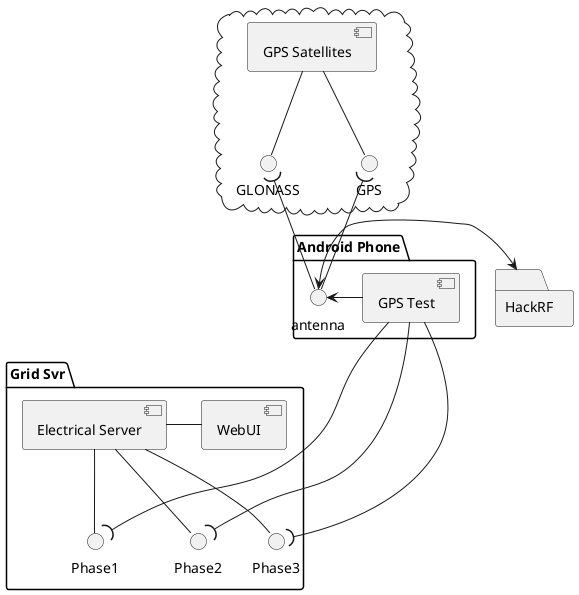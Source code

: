 @startuml
'https://plantuml.com/component-diagram

cloud {
  [GPS Satellites] as sat
  sat -- GPS
  sat -- GLONASS
}

package "Grid Svr" {
  () Phase1 as phase1
  () Phase2 as phase2
  () Phase3 as phase3
  [Electrical Server] -- phase1
  [Electrical Server] -- phase2
  [Electrical Server] -- phase3
  [WebUI] as ui
  ui -left- [Electrical Server]
}

folder "Android Phone" {
  [GPS Test] as gpstest
  gpstest ---( phase1
  gpstest --( phase2
  gpstest -( phase3
  gpstest -left-> antenna
  antenna -up-( GPS
  antenna -up-( GLONASS
}

folder "HackRF" {
  [HackRF] <-right-> antenna
}

@enduml